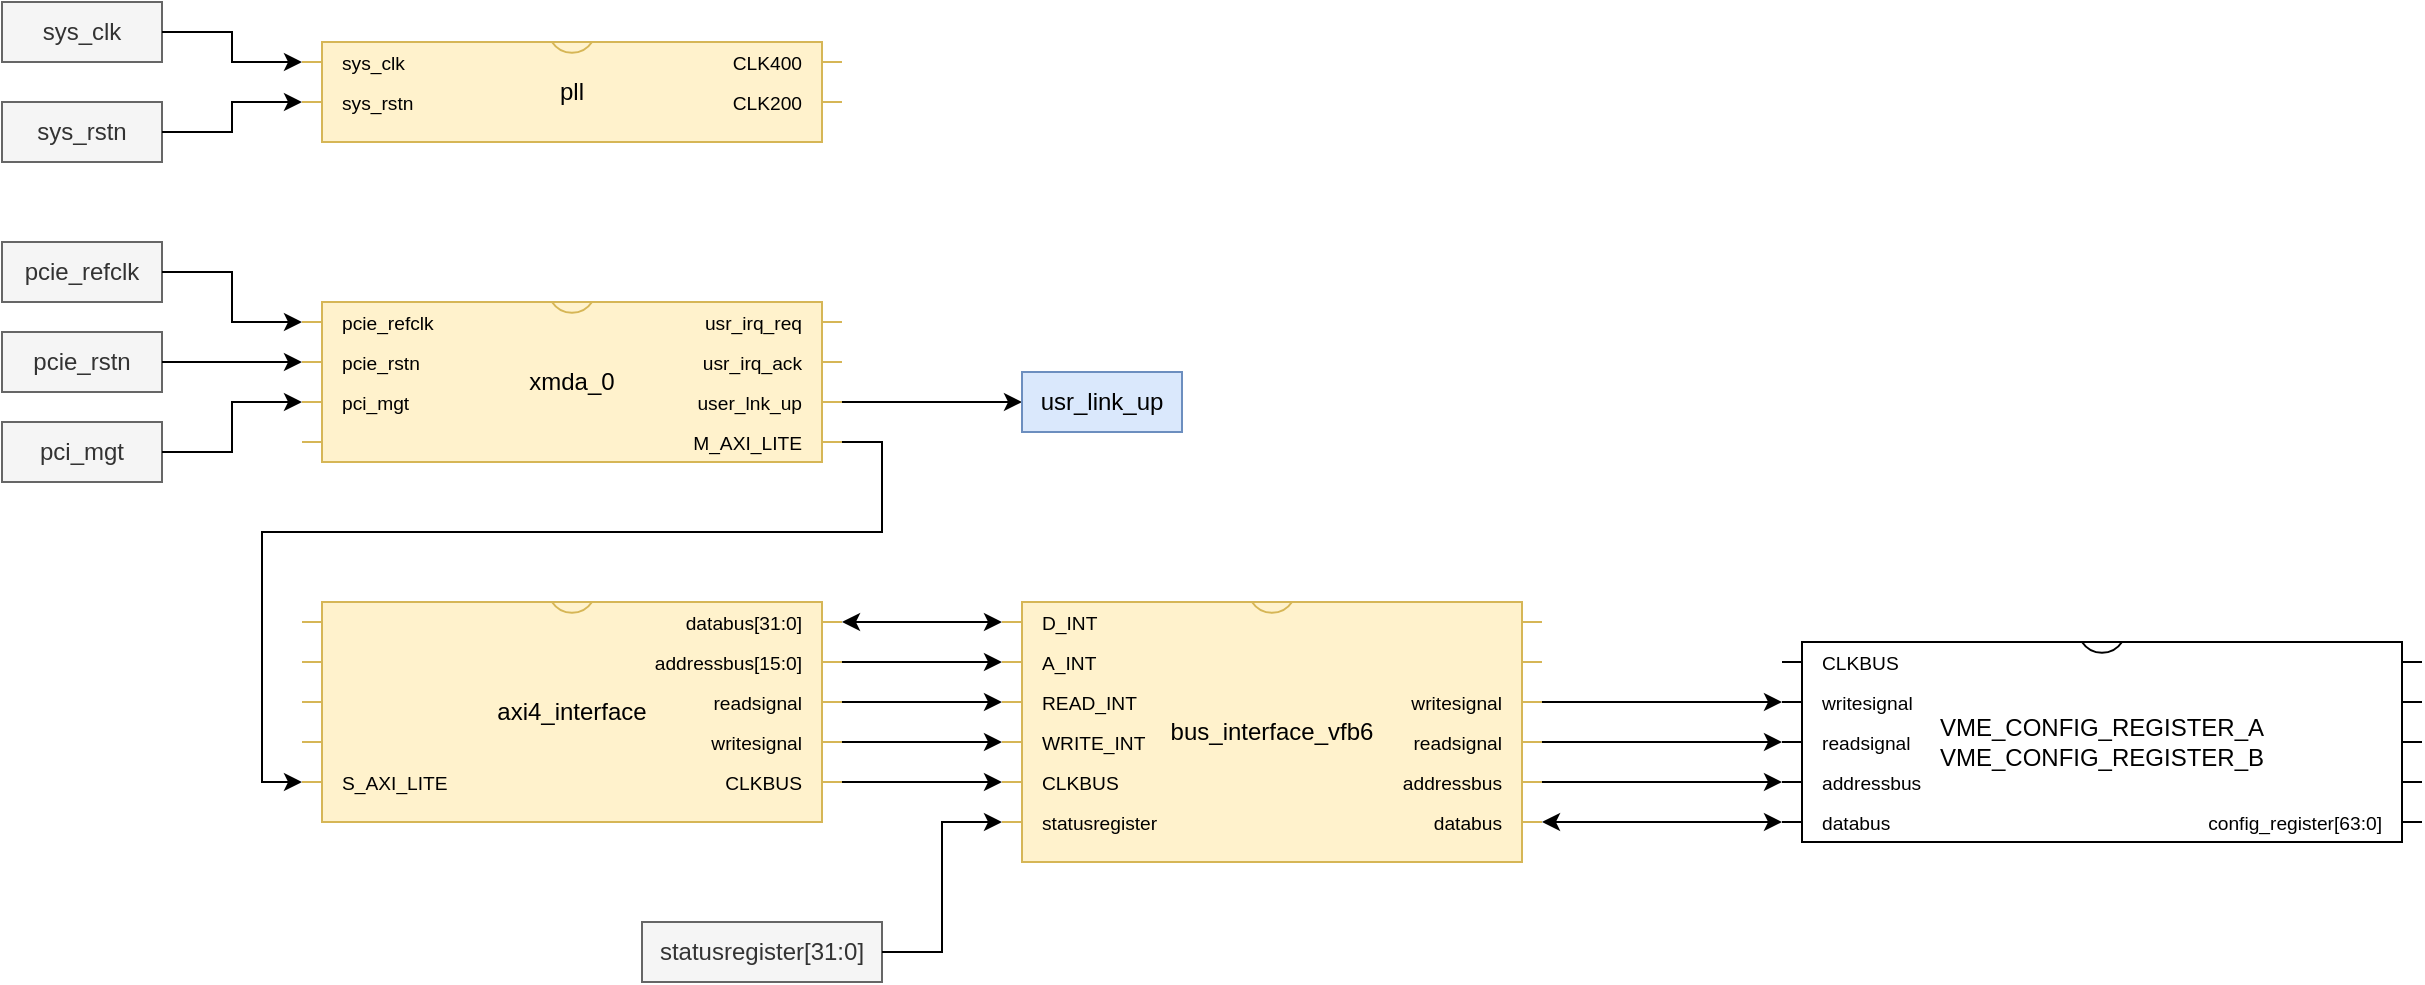 <mxfile version="24.7.17">
  <diagram name="第 1 页" id="hnQLLiMf0f4V66QyHGRO">
    <mxGraphModel dx="2607" dy="1607" grid="1" gridSize="10" guides="1" tooltips="1" connect="1" arrows="1" fold="1" page="1" pageScale="1" pageWidth="1654" pageHeight="1169" math="0" shadow="0">
      <root>
        <mxCell id="0" />
        <mxCell id="1" parent="0" />
        <mxCell id="mSrpeE-XfYG-Gnqtp0ee-39" value="bus_interface_vfb6" style="shadow=0;dashed=0;align=center;html=1;strokeWidth=1;shape=mxgraph.electrical.logic_gates.dual_inline_ic;labelNames=D_INT,A_INT,READ_INT,WRITE_INT,CLKBUS,statusregister,databus,addressbus,readsignal,writesignal;whiteSpace=wrap;pinLabelType=cust;labelCount=12;movable=1;resizable=1;rotatable=1;deletable=1;editable=1;locked=0;connectable=1;fillColor=#fff2cc;strokeColor=#d6b656;" parent="1" vertex="1">
          <mxGeometry x="770" y="650" width="270" height="130" as="geometry" />
        </mxCell>
        <mxCell id="mSrpeE-XfYG-Gnqtp0ee-52" value="VME_CONFIG_REGISTER_A&lt;div&gt;VME_CONFIG_REGISTER_B&lt;/div&gt;" style="shadow=0;dashed=0;align=center;html=1;strokeWidth=1;shape=mxgraph.electrical.logic_gates.dual_inline_ic;labelNames=CLKBUS,writesignal,readsignal,addressbus,databus,config_register[63:0];whiteSpace=wrap;pinLabelType=cust;labelCount=6;movable=1;resizable=1;rotatable=1;deletable=1;editable=1;locked=0;connectable=1;" parent="1" vertex="1">
          <mxGeometry x="1160" y="670" width="320" height="100" as="geometry" />
        </mxCell>
        <mxCell id="z0SptS7XAVsltErqgN-L-11" value="statusregister[31:0]" style="text;html=1;align=center;verticalAlign=middle;whiteSpace=wrap;rounded=0;fillColor=#f5f5f5;fontColor=#333333;strokeColor=#666666;" parent="1" vertex="1">
          <mxGeometry x="590" y="810" width="120" height="30" as="geometry" />
        </mxCell>
        <mxCell id="b38sfJHe60mkADEPgl2q-45" style="edgeStyle=orthogonalEdgeStyle;rounded=0;orthogonalLoop=1;jettySize=auto;html=1;exitX=1;exitY=0.5;exitDx=0;exitDy=0;entryX=0;entryY=0;entryDx=0;entryDy=110;entryPerimeter=0;" parent="1" source="z0SptS7XAVsltErqgN-L-11" target="mSrpeE-XfYG-Gnqtp0ee-39" edge="1">
          <mxGeometry relative="1" as="geometry" />
        </mxCell>
        <mxCell id="maHl7u-LtEF3fLwQB1Fx-1" value="axi4_interface" style="shadow=0;dashed=0;align=center;html=1;strokeWidth=1;shape=mxgraph.electrical.logic_gates.dual_inline_ic;labelNames=,,,,S_AXI_LITE,CLKBUS,writesignal,readsignal,addressbus%5B15%3A0%5D,databus%5B31%3A0%5D;whiteSpace=wrap;pinLabelType=cust;labelCount=10;movable=1;resizable=1;rotatable=1;deletable=1;editable=1;locked=0;connectable=1;fillColor=#fff2cc;strokeColor=#d6b656;" parent="1" vertex="1">
          <mxGeometry x="420" y="650" width="270" height="110" as="geometry" />
        </mxCell>
        <mxCell id="ZC-yWIrXjzTciMlgRWo2-2" style="edgeStyle=orthogonalEdgeStyle;rounded=0;orthogonalLoop=1;jettySize=auto;html=1;exitX=1;exitY=0;exitDx=0;exitDy=90;exitPerimeter=0;entryX=0;entryY=0;entryDx=0;entryDy=90;entryPerimeter=0;" parent="1" source="maHl7u-LtEF3fLwQB1Fx-1" target="mSrpeE-XfYG-Gnqtp0ee-39" edge="1">
          <mxGeometry relative="1" as="geometry" />
        </mxCell>
        <mxCell id="ZC-yWIrXjzTciMlgRWo2-3" style="edgeStyle=orthogonalEdgeStyle;rounded=0;orthogonalLoop=1;jettySize=auto;html=1;exitX=1;exitY=0;exitDx=0;exitDy=70;exitPerimeter=0;entryX=0;entryY=0;entryDx=0;entryDy=70;entryPerimeter=0;" parent="1" source="maHl7u-LtEF3fLwQB1Fx-1" target="mSrpeE-XfYG-Gnqtp0ee-39" edge="1">
          <mxGeometry relative="1" as="geometry" />
        </mxCell>
        <mxCell id="ZC-yWIrXjzTciMlgRWo2-4" style="edgeStyle=orthogonalEdgeStyle;rounded=0;orthogonalLoop=1;jettySize=auto;html=1;exitX=1;exitY=0;exitDx=0;exitDy=50;exitPerimeter=0;entryX=0;entryY=0;entryDx=0;entryDy=50;entryPerimeter=0;" parent="1" source="maHl7u-LtEF3fLwQB1Fx-1" target="mSrpeE-XfYG-Gnqtp0ee-39" edge="1">
          <mxGeometry relative="1" as="geometry" />
        </mxCell>
        <mxCell id="ZC-yWIrXjzTciMlgRWo2-5" style="edgeStyle=orthogonalEdgeStyle;rounded=0;orthogonalLoop=1;jettySize=auto;html=1;exitX=1;exitY=0;exitDx=0;exitDy=30;exitPerimeter=0;entryX=0;entryY=0;entryDx=0;entryDy=30;entryPerimeter=0;" parent="1" source="maHl7u-LtEF3fLwQB1Fx-1" target="mSrpeE-XfYG-Gnqtp0ee-39" edge="1">
          <mxGeometry relative="1" as="geometry" />
        </mxCell>
        <mxCell id="ZC-yWIrXjzTciMlgRWo2-6" style="edgeStyle=orthogonalEdgeStyle;rounded=0;orthogonalLoop=1;jettySize=auto;html=1;exitX=1;exitY=0;exitDx=0;exitDy=10;exitPerimeter=0;entryX=0;entryY=0;entryDx=0;entryDy=10;entryPerimeter=0;startArrow=classic;startFill=1;" parent="1" source="maHl7u-LtEF3fLwQB1Fx-1" target="mSrpeE-XfYG-Gnqtp0ee-39" edge="1">
          <mxGeometry relative="1" as="geometry" />
        </mxCell>
        <mxCell id="jVVEKejfry-TUGCBuq2P-1" value="pci_mgt" style="text;html=1;align=center;verticalAlign=middle;whiteSpace=wrap;rounded=0;fillColor=#f5f5f5;fontColor=#333333;strokeColor=#666666;" parent="1" vertex="1">
          <mxGeometry x="270" y="560" width="80" height="30" as="geometry" />
        </mxCell>
        <mxCell id="jVVEKejfry-TUGCBuq2P-2" style="edgeStyle=orthogonalEdgeStyle;rounded=0;orthogonalLoop=1;jettySize=auto;html=1;exitX=1;exitY=0;exitDx=0;exitDy=50;exitPerimeter=0;entryX=0;entryY=0.5;entryDx=0;entryDy=0;" parent="1" source="jVVEKejfry-TUGCBuq2P-4" target="jVVEKejfry-TUGCBuq2P-21" edge="1">
          <mxGeometry relative="1" as="geometry" />
        </mxCell>
        <mxCell id="jVVEKejfry-TUGCBuq2P-4" value="xmda_0" style="shadow=0;dashed=0;align=center;html=1;strokeWidth=1;shape=mxgraph.electrical.logic_gates.dual_inline_ic;labelNames=pcie_refclk,pcie_rstn,pci_mgt,,M_AXI_LITE,user_lnk_up,usr_irq_ack,usr_irq_req;whiteSpace=wrap;pinLabelType=cust;labelCount=8;movable=1;resizable=1;rotatable=1;deletable=1;editable=1;locked=0;connectable=1;fillColor=#fff2cc;strokeColor=#d6b656;" parent="1" vertex="1">
          <mxGeometry x="420" y="500" width="270" height="80" as="geometry" />
        </mxCell>
        <mxCell id="jVVEKejfry-TUGCBuq2P-5" value="pcie_rstn" style="text;html=1;align=center;verticalAlign=middle;whiteSpace=wrap;rounded=0;fillColor=#f5f5f5;fontColor=#333333;strokeColor=#666666;" parent="1" vertex="1">
          <mxGeometry x="270" y="515" width="80" height="30" as="geometry" />
        </mxCell>
        <mxCell id="jVVEKejfry-TUGCBuq2P-6" value="pcie_refclk" style="text;html=1;align=center;verticalAlign=middle;whiteSpace=wrap;rounded=0;fillColor=#f5f5f5;fontColor=#333333;strokeColor=#666666;" parent="1" vertex="1">
          <mxGeometry x="270" y="470" width="80" height="30" as="geometry" />
        </mxCell>
        <mxCell id="jVVEKejfry-TUGCBuq2P-7" style="edgeStyle=orthogonalEdgeStyle;rounded=0;orthogonalLoop=1;jettySize=auto;html=1;exitX=1;exitY=0.5;exitDx=0;exitDy=0;entryX=0;entryY=0;entryDx=0;entryDy=10;entryPerimeter=0;" parent="1" source="jVVEKejfry-TUGCBuq2P-6" target="jVVEKejfry-TUGCBuq2P-4" edge="1">
          <mxGeometry relative="1" as="geometry" />
        </mxCell>
        <mxCell id="jVVEKejfry-TUGCBuq2P-8" style="edgeStyle=orthogonalEdgeStyle;rounded=0;orthogonalLoop=1;jettySize=auto;html=1;exitX=1;exitY=0.5;exitDx=0;exitDy=0;entryX=0;entryY=0;entryDx=0;entryDy=30;entryPerimeter=0;" parent="1" source="jVVEKejfry-TUGCBuq2P-5" target="jVVEKejfry-TUGCBuq2P-4" edge="1">
          <mxGeometry relative="1" as="geometry" />
        </mxCell>
        <mxCell id="jVVEKejfry-TUGCBuq2P-9" style="edgeStyle=orthogonalEdgeStyle;rounded=0;orthogonalLoop=1;jettySize=auto;html=1;exitX=1;exitY=0.5;exitDx=0;exitDy=0;entryX=0;entryY=0;entryDx=0;entryDy=50;entryPerimeter=0;" parent="1" source="jVVEKejfry-TUGCBuq2P-1" target="jVVEKejfry-TUGCBuq2P-4" edge="1">
          <mxGeometry relative="1" as="geometry" />
        </mxCell>
        <mxCell id="jVVEKejfry-TUGCBuq2P-10" value="sys_rstn" style="text;html=1;align=center;verticalAlign=middle;whiteSpace=wrap;rounded=0;fillColor=#f5f5f5;fontColor=#333333;strokeColor=#666666;" parent="1" vertex="1">
          <mxGeometry x="270" y="400" width="80" height="30" as="geometry" />
        </mxCell>
        <mxCell id="jVVEKejfry-TUGCBuq2P-13" value="sys_clk" style="text;html=1;align=center;verticalAlign=middle;whiteSpace=wrap;rounded=0;fillColor=#f5f5f5;fontColor=#333333;strokeColor=#666666;" parent="1" vertex="1">
          <mxGeometry x="270" y="350" width="80" height="30" as="geometry" />
        </mxCell>
        <mxCell id="jVVEKejfry-TUGCBuq2P-17" value="pll" style="shadow=0;dashed=0;align=center;html=1;strokeWidth=1;shape=mxgraph.electrical.logic_gates.dual_inline_ic;labelNames=sys_clk,sys_rstn,CLK200,CLK400;whiteSpace=wrap;pinLabelType=cust;labelCount=4;movable=1;resizable=1;rotatable=1;deletable=1;editable=1;locked=0;connectable=1;fillColor=#fff2cc;strokeColor=#d6b656;" parent="1" vertex="1">
          <mxGeometry x="420" y="370" width="270" height="50" as="geometry" />
        </mxCell>
        <mxCell id="jVVEKejfry-TUGCBuq2P-21" value="usr_link_up" style="text;html=1;align=center;verticalAlign=middle;whiteSpace=wrap;rounded=0;fillColor=#dae8fc;strokeColor=#6c8ebf;" parent="1" vertex="1">
          <mxGeometry x="780" y="535" width="80" height="30" as="geometry" />
        </mxCell>
        <mxCell id="jVVEKejfry-TUGCBuq2P-25" style="edgeStyle=orthogonalEdgeStyle;rounded=0;orthogonalLoop=1;jettySize=auto;html=1;exitX=1;exitY=0;exitDx=0;exitDy=70;exitPerimeter=0;entryX=0;entryY=0;entryDx=0;entryDy=90;entryPerimeter=0;" parent="1" source="jVVEKejfry-TUGCBuq2P-4" target="maHl7u-LtEF3fLwQB1Fx-1" edge="1">
          <mxGeometry relative="1" as="geometry" />
        </mxCell>
        <mxCell id="d4mB_soDHMjaOlRLX1V1-2" style="edgeStyle=orthogonalEdgeStyle;rounded=0;orthogonalLoop=1;jettySize=auto;html=1;exitX=1;exitY=0;exitDx=0;exitDy=50;exitPerimeter=0;entryX=0;entryY=0;entryDx=0;entryDy=30;entryPerimeter=0;" edge="1" parent="1" source="mSrpeE-XfYG-Gnqtp0ee-39" target="mSrpeE-XfYG-Gnqtp0ee-52">
          <mxGeometry relative="1" as="geometry" />
        </mxCell>
        <mxCell id="d4mB_soDHMjaOlRLX1V1-3" style="edgeStyle=orthogonalEdgeStyle;rounded=0;orthogonalLoop=1;jettySize=auto;html=1;exitX=1;exitY=0;exitDx=0;exitDy=70;exitPerimeter=0;entryX=0;entryY=0;entryDx=0;entryDy=50;entryPerimeter=0;" edge="1" parent="1" source="mSrpeE-XfYG-Gnqtp0ee-39" target="mSrpeE-XfYG-Gnqtp0ee-52">
          <mxGeometry relative="1" as="geometry" />
        </mxCell>
        <mxCell id="d4mB_soDHMjaOlRLX1V1-4" style="edgeStyle=orthogonalEdgeStyle;rounded=0;orthogonalLoop=1;jettySize=auto;html=1;exitX=1;exitY=0;exitDx=0;exitDy=90;exitPerimeter=0;entryX=0;entryY=0;entryDx=0;entryDy=70;entryPerimeter=0;" edge="1" parent="1" source="mSrpeE-XfYG-Gnqtp0ee-39" target="mSrpeE-XfYG-Gnqtp0ee-52">
          <mxGeometry relative="1" as="geometry" />
        </mxCell>
        <mxCell id="d4mB_soDHMjaOlRLX1V1-5" style="edgeStyle=orthogonalEdgeStyle;rounded=0;orthogonalLoop=1;jettySize=auto;html=1;exitX=1;exitY=0;exitDx=0;exitDy=110;exitPerimeter=0;entryX=0;entryY=0;entryDx=0;entryDy=90;entryPerimeter=0;startArrow=classic;startFill=1;" edge="1" parent="1" source="mSrpeE-XfYG-Gnqtp0ee-39" target="mSrpeE-XfYG-Gnqtp0ee-52">
          <mxGeometry relative="1" as="geometry" />
        </mxCell>
        <mxCell id="d4mB_soDHMjaOlRLX1V1-6" style="edgeStyle=orthogonalEdgeStyle;rounded=0;orthogonalLoop=1;jettySize=auto;html=1;exitX=1;exitY=0.5;exitDx=0;exitDy=0;entryX=0;entryY=0;entryDx=0;entryDy=10;entryPerimeter=0;" edge="1" parent="1" source="jVVEKejfry-TUGCBuq2P-13" target="jVVEKejfry-TUGCBuq2P-17">
          <mxGeometry relative="1" as="geometry" />
        </mxCell>
        <mxCell id="d4mB_soDHMjaOlRLX1V1-7" style="edgeStyle=orthogonalEdgeStyle;rounded=0;orthogonalLoop=1;jettySize=auto;html=1;exitX=1;exitY=0.5;exitDx=0;exitDy=0;entryX=0;entryY=0;entryDx=0;entryDy=30;entryPerimeter=0;" edge="1" parent="1" source="jVVEKejfry-TUGCBuq2P-10" target="jVVEKejfry-TUGCBuq2P-17">
          <mxGeometry relative="1" as="geometry" />
        </mxCell>
      </root>
    </mxGraphModel>
  </diagram>
</mxfile>
